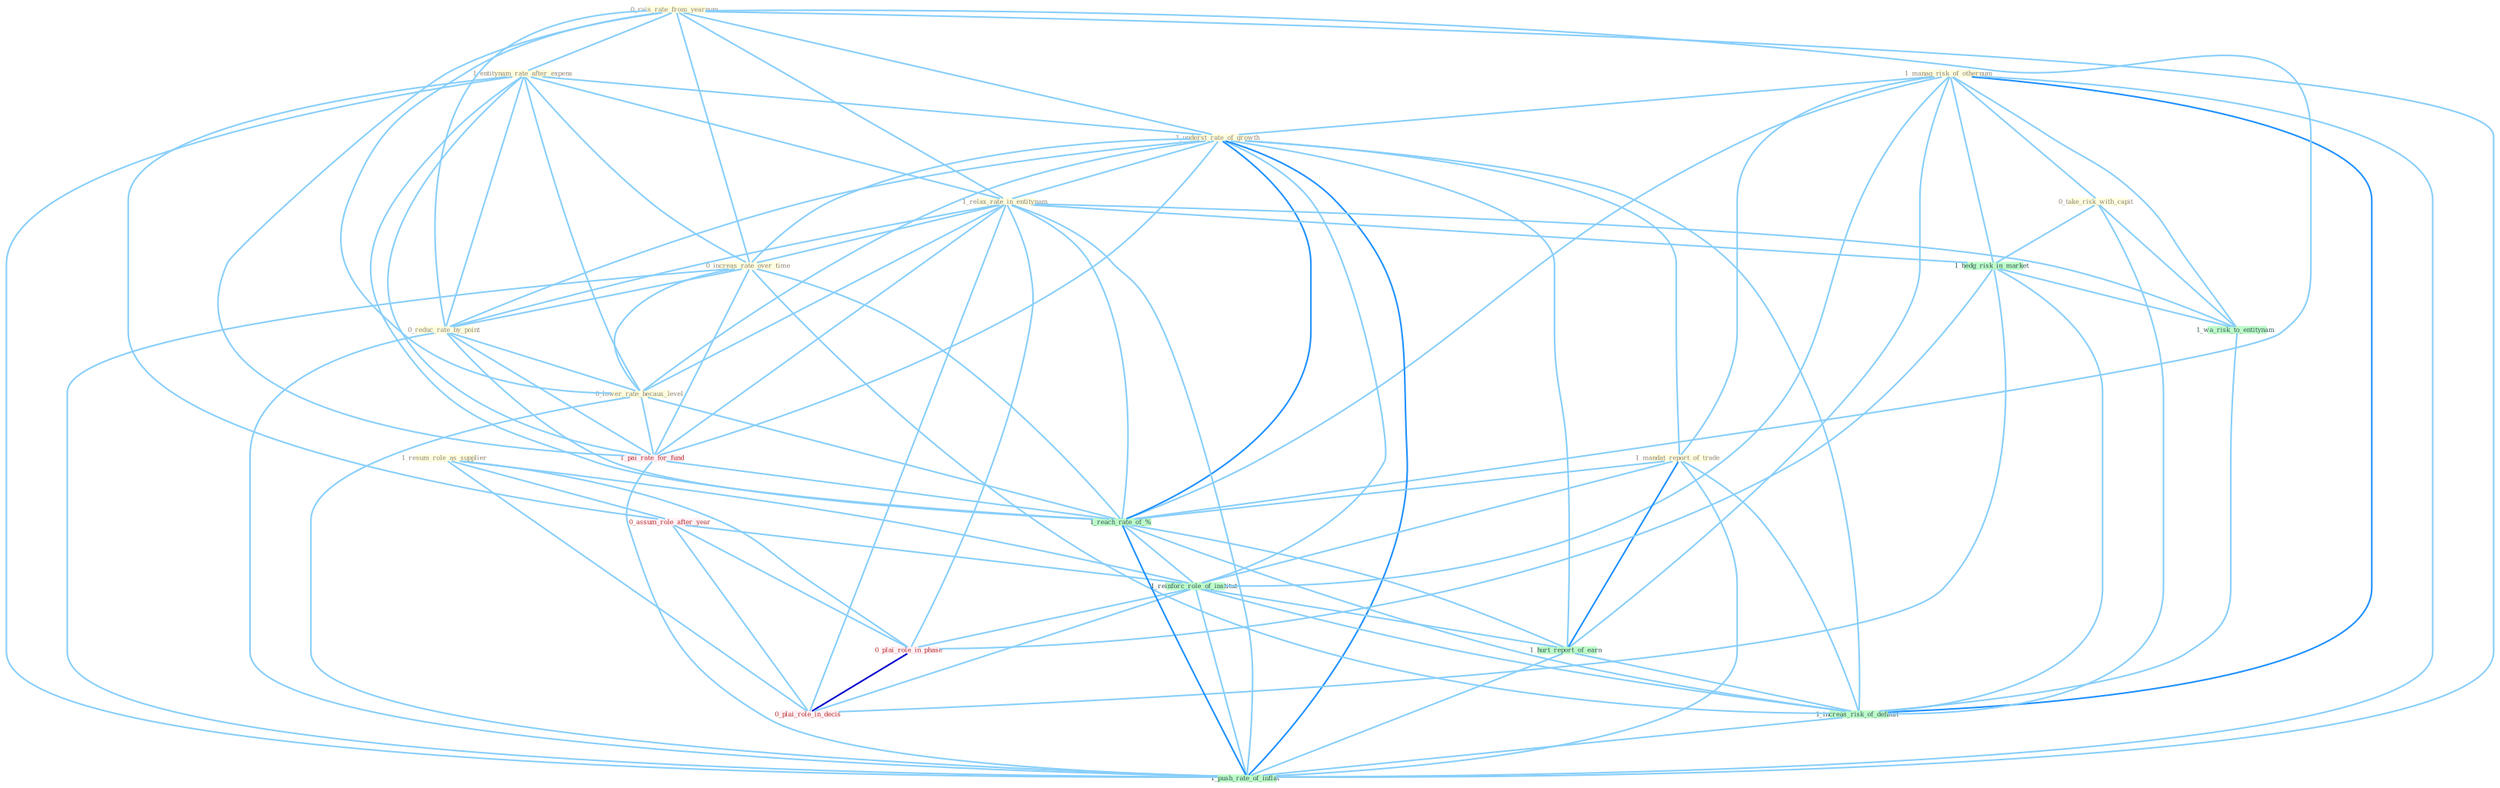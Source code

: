 Graph G{ 
    node
    [shape=polygon,style=filled,width=.5,height=.06,color="#BDFCC9",fixedsize=true,fontsize=4,
    fontcolor="#2f4f4f"];
    {node
    [color="#ffffe0", fontcolor="#8b7d6b"] "1_resum_role_as_supplier " "1_manag_risk_of_othernum " "0_rais_rate_from_yearnum " "1_entitynam_rate_after_expens " "1_underst_rate_of_growth " "1_relax_rate_in_entitynam " "1_mandat_report_of_trade " "0_increas_rate_over_time " "0_reduc_rate_by_point " "0_lower_rate_becaus_level " "0_take_risk_with_capit "}
{node [color="#fff0f5", fontcolor="#b22222"] "0_assum_role_after_year " "1_pai_rate_for_fund " "0_plai_role_in_phase " "0_plai_role_in_decis "}
edge [color="#B0E2FF"];

	"1_resum_role_as_supplier " -- "0_assum_role_after_year " [w="1", color="#87cefa" ];
	"1_resum_role_as_supplier " -- "1_reinforc_role_of_institut " [w="1", color="#87cefa" ];
	"1_resum_role_as_supplier " -- "0_plai_role_in_phase " [w="1", color="#87cefa" ];
	"1_resum_role_as_supplier " -- "0_plai_role_in_decis " [w="1", color="#87cefa" ];
	"1_manag_risk_of_othernum " -- "1_underst_rate_of_growth " [w="1", color="#87cefa" ];
	"1_manag_risk_of_othernum " -- "1_mandat_report_of_trade " [w="1", color="#87cefa" ];
	"1_manag_risk_of_othernum " -- "0_take_risk_with_capit " [w="1", color="#87cefa" ];
	"1_manag_risk_of_othernum " -- "1_hedg_risk_in_market " [w="1", color="#87cefa" ];
	"1_manag_risk_of_othernum " -- "1_reach_rate_of_% " [w="1", color="#87cefa" ];
	"1_manag_risk_of_othernum " -- "1_reinforc_role_of_institut " [w="1", color="#87cefa" ];
	"1_manag_risk_of_othernum " -- "1_wa_risk_to_entitynam " [w="1", color="#87cefa" ];
	"1_manag_risk_of_othernum " -- "1_hurt_report_of_earn " [w="1", color="#87cefa" ];
	"1_manag_risk_of_othernum " -- "1_increas_risk_of_default " [w="2", color="#1e90ff" , len=0.8];
	"1_manag_risk_of_othernum " -- "1_push_rate_of_inflat " [w="1", color="#87cefa" ];
	"0_rais_rate_from_yearnum " -- "1_entitynam_rate_after_expens " [w="1", color="#87cefa" ];
	"0_rais_rate_from_yearnum " -- "1_underst_rate_of_growth " [w="1", color="#87cefa" ];
	"0_rais_rate_from_yearnum " -- "1_relax_rate_in_entitynam " [w="1", color="#87cefa" ];
	"0_rais_rate_from_yearnum " -- "0_increas_rate_over_time " [w="1", color="#87cefa" ];
	"0_rais_rate_from_yearnum " -- "0_reduc_rate_by_point " [w="1", color="#87cefa" ];
	"0_rais_rate_from_yearnum " -- "0_lower_rate_becaus_level " [w="1", color="#87cefa" ];
	"0_rais_rate_from_yearnum " -- "1_pai_rate_for_fund " [w="1", color="#87cefa" ];
	"0_rais_rate_from_yearnum " -- "1_reach_rate_of_% " [w="1", color="#87cefa" ];
	"0_rais_rate_from_yearnum " -- "1_push_rate_of_inflat " [w="1", color="#87cefa" ];
	"1_entitynam_rate_after_expens " -- "1_underst_rate_of_growth " [w="1", color="#87cefa" ];
	"1_entitynam_rate_after_expens " -- "1_relax_rate_in_entitynam " [w="1", color="#87cefa" ];
	"1_entitynam_rate_after_expens " -- "0_increas_rate_over_time " [w="1", color="#87cefa" ];
	"1_entitynam_rate_after_expens " -- "0_reduc_rate_by_point " [w="1", color="#87cefa" ];
	"1_entitynam_rate_after_expens " -- "0_lower_rate_becaus_level " [w="1", color="#87cefa" ];
	"1_entitynam_rate_after_expens " -- "0_assum_role_after_year " [w="1", color="#87cefa" ];
	"1_entitynam_rate_after_expens " -- "1_pai_rate_for_fund " [w="1", color="#87cefa" ];
	"1_entitynam_rate_after_expens " -- "1_reach_rate_of_% " [w="1", color="#87cefa" ];
	"1_entitynam_rate_after_expens " -- "1_push_rate_of_inflat " [w="1", color="#87cefa" ];
	"1_underst_rate_of_growth " -- "1_relax_rate_in_entitynam " [w="1", color="#87cefa" ];
	"1_underst_rate_of_growth " -- "1_mandat_report_of_trade " [w="1", color="#87cefa" ];
	"1_underst_rate_of_growth " -- "0_increas_rate_over_time " [w="1", color="#87cefa" ];
	"1_underst_rate_of_growth " -- "0_reduc_rate_by_point " [w="1", color="#87cefa" ];
	"1_underst_rate_of_growth " -- "0_lower_rate_becaus_level " [w="1", color="#87cefa" ];
	"1_underst_rate_of_growth " -- "1_pai_rate_for_fund " [w="1", color="#87cefa" ];
	"1_underst_rate_of_growth " -- "1_reach_rate_of_% " [w="2", color="#1e90ff" , len=0.8];
	"1_underst_rate_of_growth " -- "1_reinforc_role_of_institut " [w="1", color="#87cefa" ];
	"1_underst_rate_of_growth " -- "1_hurt_report_of_earn " [w="1", color="#87cefa" ];
	"1_underst_rate_of_growth " -- "1_increas_risk_of_default " [w="1", color="#87cefa" ];
	"1_underst_rate_of_growth " -- "1_push_rate_of_inflat " [w="2", color="#1e90ff" , len=0.8];
	"1_relax_rate_in_entitynam " -- "0_increas_rate_over_time " [w="1", color="#87cefa" ];
	"1_relax_rate_in_entitynam " -- "0_reduc_rate_by_point " [w="1", color="#87cefa" ];
	"1_relax_rate_in_entitynam " -- "0_lower_rate_becaus_level " [w="1", color="#87cefa" ];
	"1_relax_rate_in_entitynam " -- "1_hedg_risk_in_market " [w="1", color="#87cefa" ];
	"1_relax_rate_in_entitynam " -- "1_pai_rate_for_fund " [w="1", color="#87cefa" ];
	"1_relax_rate_in_entitynam " -- "1_reach_rate_of_% " [w="1", color="#87cefa" ];
	"1_relax_rate_in_entitynam " -- "1_wa_risk_to_entitynam " [w="1", color="#87cefa" ];
	"1_relax_rate_in_entitynam " -- "0_plai_role_in_phase " [w="1", color="#87cefa" ];
	"1_relax_rate_in_entitynam " -- "0_plai_role_in_decis " [w="1", color="#87cefa" ];
	"1_relax_rate_in_entitynam " -- "1_push_rate_of_inflat " [w="1", color="#87cefa" ];
	"1_mandat_report_of_trade " -- "1_reach_rate_of_% " [w="1", color="#87cefa" ];
	"1_mandat_report_of_trade " -- "1_reinforc_role_of_institut " [w="1", color="#87cefa" ];
	"1_mandat_report_of_trade " -- "1_hurt_report_of_earn " [w="2", color="#1e90ff" , len=0.8];
	"1_mandat_report_of_trade " -- "1_increas_risk_of_default " [w="1", color="#87cefa" ];
	"1_mandat_report_of_trade " -- "1_push_rate_of_inflat " [w="1", color="#87cefa" ];
	"0_increas_rate_over_time " -- "0_reduc_rate_by_point " [w="1", color="#87cefa" ];
	"0_increas_rate_over_time " -- "0_lower_rate_becaus_level " [w="1", color="#87cefa" ];
	"0_increas_rate_over_time " -- "1_pai_rate_for_fund " [w="1", color="#87cefa" ];
	"0_increas_rate_over_time " -- "1_reach_rate_of_% " [w="1", color="#87cefa" ];
	"0_increas_rate_over_time " -- "1_increas_risk_of_default " [w="1", color="#87cefa" ];
	"0_increas_rate_over_time " -- "1_push_rate_of_inflat " [w="1", color="#87cefa" ];
	"0_reduc_rate_by_point " -- "0_lower_rate_becaus_level " [w="1", color="#87cefa" ];
	"0_reduc_rate_by_point " -- "1_pai_rate_for_fund " [w="1", color="#87cefa" ];
	"0_reduc_rate_by_point " -- "1_reach_rate_of_% " [w="1", color="#87cefa" ];
	"0_reduc_rate_by_point " -- "1_push_rate_of_inflat " [w="1", color="#87cefa" ];
	"0_lower_rate_becaus_level " -- "1_pai_rate_for_fund " [w="1", color="#87cefa" ];
	"0_lower_rate_becaus_level " -- "1_reach_rate_of_% " [w="1", color="#87cefa" ];
	"0_lower_rate_becaus_level " -- "1_push_rate_of_inflat " [w="1", color="#87cefa" ];
	"0_take_risk_with_capit " -- "1_hedg_risk_in_market " [w="1", color="#87cefa" ];
	"0_take_risk_with_capit " -- "1_wa_risk_to_entitynam " [w="1", color="#87cefa" ];
	"0_take_risk_with_capit " -- "1_increas_risk_of_default " [w="1", color="#87cefa" ];
	"0_assum_role_after_year " -- "1_reinforc_role_of_institut " [w="1", color="#87cefa" ];
	"0_assum_role_after_year " -- "0_plai_role_in_phase " [w="1", color="#87cefa" ];
	"0_assum_role_after_year " -- "0_plai_role_in_decis " [w="1", color="#87cefa" ];
	"1_hedg_risk_in_market " -- "1_wa_risk_to_entitynam " [w="1", color="#87cefa" ];
	"1_hedg_risk_in_market " -- "0_plai_role_in_phase " [w="1", color="#87cefa" ];
	"1_hedg_risk_in_market " -- "1_increas_risk_of_default " [w="1", color="#87cefa" ];
	"1_hedg_risk_in_market " -- "0_plai_role_in_decis " [w="1", color="#87cefa" ];
	"1_pai_rate_for_fund " -- "1_reach_rate_of_% " [w="1", color="#87cefa" ];
	"1_pai_rate_for_fund " -- "1_push_rate_of_inflat " [w="1", color="#87cefa" ];
	"1_reach_rate_of_% " -- "1_reinforc_role_of_institut " [w="1", color="#87cefa" ];
	"1_reach_rate_of_% " -- "1_hurt_report_of_earn " [w="1", color="#87cefa" ];
	"1_reach_rate_of_% " -- "1_increas_risk_of_default " [w="1", color="#87cefa" ];
	"1_reach_rate_of_% " -- "1_push_rate_of_inflat " [w="2", color="#1e90ff" , len=0.8];
	"1_reinforc_role_of_institut " -- "0_plai_role_in_phase " [w="1", color="#87cefa" ];
	"1_reinforc_role_of_institut " -- "1_hurt_report_of_earn " [w="1", color="#87cefa" ];
	"1_reinforc_role_of_institut " -- "1_increas_risk_of_default " [w="1", color="#87cefa" ];
	"1_reinforc_role_of_institut " -- "0_plai_role_in_decis " [w="1", color="#87cefa" ];
	"1_reinforc_role_of_institut " -- "1_push_rate_of_inflat " [w="1", color="#87cefa" ];
	"1_wa_risk_to_entitynam " -- "1_increas_risk_of_default " [w="1", color="#87cefa" ];
	"0_plai_role_in_phase " -- "0_plai_role_in_decis " [w="3", color="#0000cd" , len=0.6];
	"1_hurt_report_of_earn " -- "1_increas_risk_of_default " [w="1", color="#87cefa" ];
	"1_hurt_report_of_earn " -- "1_push_rate_of_inflat " [w="1", color="#87cefa" ];
	"1_increas_risk_of_default " -- "1_push_rate_of_inflat " [w="1", color="#87cefa" ];
}